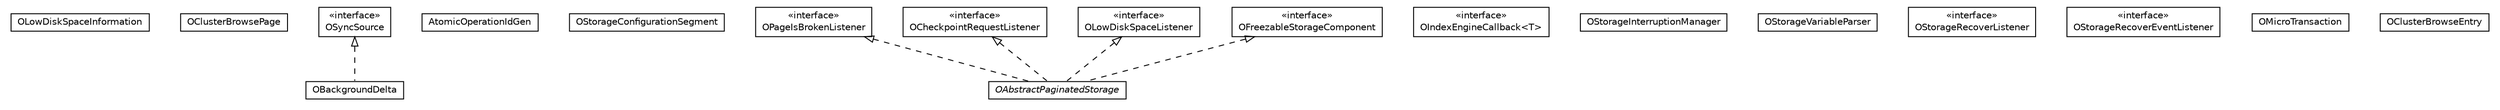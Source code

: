 #!/usr/local/bin/dot
#
# Class diagram 
# Generated by UMLGraph version R5_6-24-gf6e263 (http://www.umlgraph.org/)
#

digraph G {
	edge [fontname="Helvetica",fontsize=10,labelfontname="Helvetica",labelfontsize=10];
	node [fontname="Helvetica",fontsize=10,shape=plaintext];
	nodesep=0.25;
	ranksep=0.5;
	// com.orientechnologies.orient.core.storage.impl.local.OLowDiskSpaceInformation
	c280018 [label=<<table title="com.orientechnologies.orient.core.storage.impl.local.OLowDiskSpaceInformation" border="0" cellborder="1" cellspacing="0" cellpadding="2" port="p" href="./OLowDiskSpaceInformation.html">
		<tr><td><table border="0" cellspacing="0" cellpadding="1">
<tr><td align="center" balign="center"> OLowDiskSpaceInformation </td></tr>
		</table></td></tr>
		</table>>, URL="./OLowDiskSpaceInformation.html", fontname="Helvetica", fontcolor="black", fontsize=10.0];
	// com.orientechnologies.orient.core.storage.impl.local.OClusterBrowsePage
	c280019 [label=<<table title="com.orientechnologies.orient.core.storage.impl.local.OClusterBrowsePage" border="0" cellborder="1" cellspacing="0" cellpadding="2" port="p" href="./OClusterBrowsePage.html">
		<tr><td><table border="0" cellspacing="0" cellpadding="1">
<tr><td align="center" balign="center"> OClusterBrowsePage </td></tr>
		</table></td></tr>
		</table>>, URL="./OClusterBrowsePage.html", fontname="Helvetica", fontcolor="black", fontsize=10.0];
	// com.orientechnologies.orient.core.storage.impl.local.OBackgroundDelta
	c280020 [label=<<table title="com.orientechnologies.orient.core.storage.impl.local.OBackgroundDelta" border="0" cellborder="1" cellspacing="0" cellpadding="2" port="p" href="./OBackgroundDelta.html">
		<tr><td><table border="0" cellspacing="0" cellpadding="1">
<tr><td align="center" balign="center"> OBackgroundDelta </td></tr>
		</table></td></tr>
		</table>>, URL="./OBackgroundDelta.html", fontname="Helvetica", fontcolor="black", fontsize=10.0];
	// com.orientechnologies.orient.core.storage.impl.local.AtomicOperationIdGen
	c280021 [label=<<table title="com.orientechnologies.orient.core.storage.impl.local.AtomicOperationIdGen" border="0" cellborder="1" cellspacing="0" cellpadding="2" port="p" href="./AtomicOperationIdGen.html">
		<tr><td><table border="0" cellspacing="0" cellpadding="1">
<tr><td align="center" balign="center"> AtomicOperationIdGen </td></tr>
		</table></td></tr>
		</table>>, URL="./AtomicOperationIdGen.html", fontname="Helvetica", fontcolor="black", fontsize=10.0];
	// com.orientechnologies.orient.core.storage.impl.local.OStorageConfigurationSegment
	c280022 [label=<<table title="com.orientechnologies.orient.core.storage.impl.local.OStorageConfigurationSegment" border="0" cellborder="1" cellspacing="0" cellpadding="2" port="p" href="./OStorageConfigurationSegment.html">
		<tr><td><table border="0" cellspacing="0" cellpadding="1">
<tr><td align="center" balign="center"> OStorageConfigurationSegment </td></tr>
		</table></td></tr>
		</table>>, URL="./OStorageConfigurationSegment.html", fontname="Helvetica", fontcolor="black", fontsize=10.0];
	// com.orientechnologies.orient.core.storage.impl.local.OPageIsBrokenListener
	c280023 [label=<<table title="com.orientechnologies.orient.core.storage.impl.local.OPageIsBrokenListener" border="0" cellborder="1" cellspacing="0" cellpadding="2" port="p" href="./OPageIsBrokenListener.html">
		<tr><td><table border="0" cellspacing="0" cellpadding="1">
<tr><td align="center" balign="center"> &#171;interface&#187; </td></tr>
<tr><td align="center" balign="center"> OPageIsBrokenListener </td></tr>
		</table></td></tr>
		</table>>, URL="./OPageIsBrokenListener.html", fontname="Helvetica", fontcolor="black", fontsize=10.0];
	// com.orientechnologies.orient.core.storage.impl.local.OIndexEngineCallback<T>
	c280024 [label=<<table title="com.orientechnologies.orient.core.storage.impl.local.OIndexEngineCallback" border="0" cellborder="1" cellspacing="0" cellpadding="2" port="p" href="./OIndexEngineCallback.html">
		<tr><td><table border="0" cellspacing="0" cellpadding="1">
<tr><td align="center" balign="center"> &#171;interface&#187; </td></tr>
<tr><td align="center" balign="center"> OIndexEngineCallback&lt;T&gt; </td></tr>
		</table></td></tr>
		</table>>, URL="./OIndexEngineCallback.html", fontname="Helvetica", fontcolor="black", fontsize=10.0];
	// com.orientechnologies.orient.core.storage.impl.local.OSyncSource
	c280025 [label=<<table title="com.orientechnologies.orient.core.storage.impl.local.OSyncSource" border="0" cellborder="1" cellspacing="0" cellpadding="2" port="p" href="./OSyncSource.html">
		<tr><td><table border="0" cellspacing="0" cellpadding="1">
<tr><td align="center" balign="center"> &#171;interface&#187; </td></tr>
<tr><td align="center" balign="center"> OSyncSource </td></tr>
		</table></td></tr>
		</table>>, URL="./OSyncSource.html", fontname="Helvetica", fontcolor="black", fontsize=10.0];
	// com.orientechnologies.orient.core.storage.impl.local.OStorageInterruptionManager
	c280026 [label=<<table title="com.orientechnologies.orient.core.storage.impl.local.OStorageInterruptionManager" border="0" cellborder="1" cellspacing="0" cellpadding="2" port="p" href="./OStorageInterruptionManager.html">
		<tr><td><table border="0" cellspacing="0" cellpadding="1">
<tr><td align="center" balign="center"> OStorageInterruptionManager </td></tr>
		</table></td></tr>
		</table>>, URL="./OStorageInterruptionManager.html", fontname="Helvetica", fontcolor="black", fontsize=10.0];
	// com.orientechnologies.orient.core.storage.impl.local.OCheckpointRequestListener
	c280027 [label=<<table title="com.orientechnologies.orient.core.storage.impl.local.OCheckpointRequestListener" border="0" cellborder="1" cellspacing="0" cellpadding="2" port="p" href="./OCheckpointRequestListener.html">
		<tr><td><table border="0" cellspacing="0" cellpadding="1">
<tr><td align="center" balign="center"> &#171;interface&#187; </td></tr>
<tr><td align="center" balign="center"> OCheckpointRequestListener </td></tr>
		</table></td></tr>
		</table>>, URL="./OCheckpointRequestListener.html", fontname="Helvetica", fontcolor="black", fontsize=10.0];
	// com.orientechnologies.orient.core.storage.impl.local.OStorageVariableParser
	c280028 [label=<<table title="com.orientechnologies.orient.core.storage.impl.local.OStorageVariableParser" border="0" cellborder="1" cellspacing="0" cellpadding="2" port="p" href="./OStorageVariableParser.html">
		<tr><td><table border="0" cellspacing="0" cellpadding="1">
<tr><td align="center" balign="center"> OStorageVariableParser </td></tr>
		</table></td></tr>
		</table>>, URL="./OStorageVariableParser.html", fontname="Helvetica", fontcolor="black", fontsize=10.0];
	// com.orientechnologies.orient.core.storage.impl.local.OAbstractPaginatedStorage
	c280029 [label=<<table title="com.orientechnologies.orient.core.storage.impl.local.OAbstractPaginatedStorage" border="0" cellborder="1" cellspacing="0" cellpadding="2" port="p" href="./OAbstractPaginatedStorage.html">
		<tr><td><table border="0" cellspacing="0" cellpadding="1">
<tr><td align="center" balign="center"><font face="Helvetica-Oblique"> OAbstractPaginatedStorage </font></td></tr>
		</table></td></tr>
		</table>>, URL="./OAbstractPaginatedStorage.html", fontname="Helvetica", fontcolor="black", fontsize=10.0];
	// com.orientechnologies.orient.core.storage.impl.local.OStorageRecoverListener
	c280030 [label=<<table title="com.orientechnologies.orient.core.storage.impl.local.OStorageRecoverListener" border="0" cellborder="1" cellspacing="0" cellpadding="2" port="p" href="./OStorageRecoverListener.html">
		<tr><td><table border="0" cellspacing="0" cellpadding="1">
<tr><td align="center" balign="center"> &#171;interface&#187; </td></tr>
<tr><td align="center" balign="center"> OStorageRecoverListener </td></tr>
		</table></td></tr>
		</table>>, URL="./OStorageRecoverListener.html", fontname="Helvetica", fontcolor="black", fontsize=10.0];
	// com.orientechnologies.orient.core.storage.impl.local.OStorageRecoverEventListener
	c280031 [label=<<table title="com.orientechnologies.orient.core.storage.impl.local.OStorageRecoverEventListener" border="0" cellborder="1" cellspacing="0" cellpadding="2" port="p" href="./OStorageRecoverEventListener.html">
		<tr><td><table border="0" cellspacing="0" cellpadding="1">
<tr><td align="center" balign="center"> &#171;interface&#187; </td></tr>
<tr><td align="center" balign="center"> OStorageRecoverEventListener </td></tr>
		</table></td></tr>
		</table>>, URL="./OStorageRecoverEventListener.html", fontname="Helvetica", fontcolor="black", fontsize=10.0];
	// com.orientechnologies.orient.core.storage.impl.local.OLowDiskSpaceListener
	c280032 [label=<<table title="com.orientechnologies.orient.core.storage.impl.local.OLowDiskSpaceListener" border="0" cellborder="1" cellspacing="0" cellpadding="2" port="p" href="./OLowDiskSpaceListener.html">
		<tr><td><table border="0" cellspacing="0" cellpadding="1">
<tr><td align="center" balign="center"> &#171;interface&#187; </td></tr>
<tr><td align="center" balign="center"> OLowDiskSpaceListener </td></tr>
		</table></td></tr>
		</table>>, URL="./OLowDiskSpaceListener.html", fontname="Helvetica", fontcolor="black", fontsize=10.0];
	// com.orientechnologies.orient.core.storage.impl.local.OMicroTransaction
	c280033 [label=<<table title="com.orientechnologies.orient.core.storage.impl.local.OMicroTransaction" border="0" cellborder="1" cellspacing="0" cellpadding="2" port="p" href="./OMicroTransaction.html">
		<tr><td><table border="0" cellspacing="0" cellpadding="1">
<tr><td align="center" balign="center"> OMicroTransaction </td></tr>
		</table></td></tr>
		</table>>, URL="./OMicroTransaction.html", fontname="Helvetica", fontcolor="black", fontsize=10.0];
	// com.orientechnologies.orient.core.storage.impl.local.OClusterBrowseEntry
	c280034 [label=<<table title="com.orientechnologies.orient.core.storage.impl.local.OClusterBrowseEntry" border="0" cellborder="1" cellspacing="0" cellpadding="2" port="p" href="./OClusterBrowseEntry.html">
		<tr><td><table border="0" cellspacing="0" cellpadding="1">
<tr><td align="center" balign="center"> OClusterBrowseEntry </td></tr>
		</table></td></tr>
		</table>>, URL="./OClusterBrowseEntry.html", fontname="Helvetica", fontcolor="black", fontsize=10.0];
	// com.orientechnologies.orient.core.storage.impl.local.OFreezableStorageComponent
	c280035 [label=<<table title="com.orientechnologies.orient.core.storage.impl.local.OFreezableStorageComponent" border="0" cellborder="1" cellspacing="0" cellpadding="2" port="p" href="./OFreezableStorageComponent.html">
		<tr><td><table border="0" cellspacing="0" cellpadding="1">
<tr><td align="center" balign="center"> &#171;interface&#187; </td></tr>
<tr><td align="center" balign="center"> OFreezableStorageComponent </td></tr>
		</table></td></tr>
		</table>>, URL="./OFreezableStorageComponent.html", fontname="Helvetica", fontcolor="black", fontsize=10.0];
	//com.orientechnologies.orient.core.storage.impl.local.OBackgroundDelta implements com.orientechnologies.orient.core.storage.impl.local.OSyncSource
	c280025:p -> c280020:p [dir=back,arrowtail=empty,style=dashed];
	//com.orientechnologies.orient.core.storage.impl.local.OAbstractPaginatedStorage implements com.orientechnologies.orient.core.storage.impl.local.OLowDiskSpaceListener
	c280032:p -> c280029:p [dir=back,arrowtail=empty,style=dashed];
	//com.orientechnologies.orient.core.storage.impl.local.OAbstractPaginatedStorage implements com.orientechnologies.orient.core.storage.impl.local.OCheckpointRequestListener
	c280027:p -> c280029:p [dir=back,arrowtail=empty,style=dashed];
	//com.orientechnologies.orient.core.storage.impl.local.OAbstractPaginatedStorage implements com.orientechnologies.orient.core.storage.impl.local.OFreezableStorageComponent
	c280035:p -> c280029:p [dir=back,arrowtail=empty,style=dashed];
	//com.orientechnologies.orient.core.storage.impl.local.OAbstractPaginatedStorage implements com.orientechnologies.orient.core.storage.impl.local.OPageIsBrokenListener
	c280023:p -> c280029:p [dir=back,arrowtail=empty,style=dashed];
}

